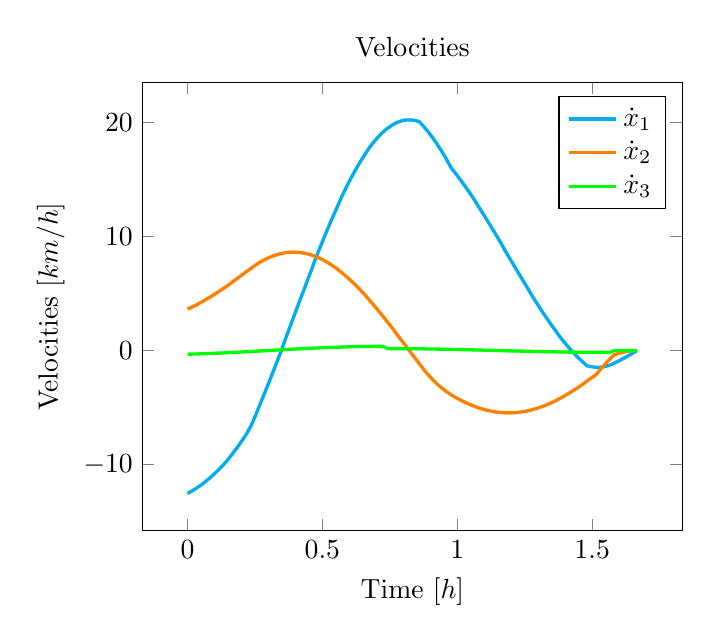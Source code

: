 \begin{tikzpicture}[]
\begin{axis}[legend pos = {north east}, ylabel = {Velocities $[km/h]$}, title = {Velocities}, xlabel = {Time $[h]$}]\addplot+ [no marks, cyan, very thick]coordinates {
(0.0, -12.519)
(0.017, -12.294)
(0.034, -12.044)
(0.051, -11.77)
(0.067, -11.467)
(0.084, -11.136)
(0.101, -10.775)
(0.118, -10.381)
(0.135, -9.955)
(0.152, -9.494)
(0.168, -8.999)
(0.185, -8.468)
(0.202, -7.9)
(0.219, -7.294)
(0.236, -6.559)
(0.253, -5.645)
(0.269, -4.697)
(0.286, -3.721)
(0.303, -2.719)
(0.32, -1.696)
(0.337, -0.656)
(0.354, 0.398)
(0.37, 1.462)
(0.387, 2.531)
(0.404, 3.601)
(0.421, 4.668)
(0.438, 5.729)
(0.455, 6.778)
(0.471, 7.812)
(0.488, 8.828)
(0.505, 9.821)
(0.522, 10.787)
(0.539, 11.722)
(0.556, 12.624)
(0.572, 13.489)
(0.589, 14.313)
(0.606, 15.094)
(0.623, 15.828)
(0.64, 16.512)
(0.657, 17.145)
(0.673, 17.723)
(0.69, 18.245)
(0.707, 18.708)
(0.724, 19.111)
(0.741, 19.452)
(0.758, 19.73)
(0.774, 19.944)
(0.791, 20.094)
(0.808, 20.178)
(0.825, 20.197)
(0.842, 20.15)
(0.859, 20.038)
(0.875, 19.625)
(0.892, 19.152)
(0.909, 18.622)
(0.926, 18.042)
(0.943, 17.415)
(0.96, 16.747)
(0.976, 16.043)
(0.993, 15.523)
(1.01, 14.999)
(1.027, 14.449)
(1.044, 13.875)
(1.061, 13.281)
(1.077, 12.667)
(1.094, 12.037)
(1.111, 11.393)
(1.128, 10.736)
(1.145, 10.071)
(1.162, 9.399)
(1.178, 8.723)
(1.195, 8.046)
(1.212, 7.37)
(1.229, 6.697)
(1.246, 6.03)
(1.263, 5.372)
(1.279, 4.726)
(1.296, 4.093)
(1.313, 3.476)
(1.33, 2.877)
(1.347, 2.299)
(1.364, 1.744)
(1.38, 1.213)
(1.397, 0.709)
(1.414, 0.234)
(1.431, -0.211)
(1.448, -0.624)
(1.465, -1.003)
(1.481, -1.348)
(1.498, -1.426)
(1.515, -1.467)
(1.532, -1.461)
(1.549, -1.396)
(1.566, -1.278)
(1.582, -1.109)
(1.599, -0.91)
(1.616, -0.696)
(1.633, -0.471)
(1.65, -0.238)
(1.667, -0.001)
};
\addlegendentry{$\dot{x}_1$}
\addplot+ [no marks, orange, very thick]coordinates {
(0.0, 3.626)
(0.017, 3.81)
(0.034, 4.009)
(0.051, 4.222)
(0.067, 4.448)
(0.084, 4.686)
(0.101, 4.936)
(0.118, 5.196)
(0.135, 5.465)
(0.152, 5.743)
(0.168, 6.028)
(0.185, 6.319)
(0.202, 6.615)
(0.219, 6.915)
(0.236, 7.212)
(0.253, 7.49)
(0.269, 7.739)
(0.286, 7.959)
(0.303, 8.148)
(0.32, 8.305)
(0.337, 8.431)
(0.354, 8.524)
(0.37, 8.585)
(0.387, 8.613)
(0.404, 8.608)
(0.421, 8.569)
(0.438, 8.498)
(0.455, 8.395)
(0.471, 8.26)
(0.488, 8.093)
(0.505, 7.895)
(0.522, 7.667)
(0.539, 7.41)
(0.556, 7.125)
(0.572, 6.812)
(0.589, 6.474)
(0.606, 6.111)
(0.623, 5.726)
(0.64, 5.318)
(0.657, 4.891)
(0.673, 4.445)
(0.69, 3.982)
(0.707, 3.505)
(0.724, 3.014)
(0.741, 2.512)
(0.758, 2.002)
(0.774, 1.483)
(0.791, 0.96)
(0.808, 0.433)
(0.825, -0.095)
(0.842, -0.622)
(0.859, -1.147)
(0.875, -1.652)
(0.892, -2.121)
(0.909, -2.553)
(0.926, -2.944)
(0.943, -3.295)
(0.96, -3.603)
(0.976, -3.868)
(0.993, -4.101)
(1.01, -4.317)
(1.027, -4.517)
(1.044, -4.699)
(1.061, -4.862)
(1.077, -5.007)
(1.094, -5.133)
(1.111, -5.239)
(1.128, -5.325)
(1.145, -5.391)
(1.162, -5.436)
(1.178, -5.461)
(1.195, -5.465)
(1.212, -5.448)
(1.229, -5.41)
(1.246, -5.352)
(1.263, -5.274)
(1.279, -5.176)
(1.296, -5.059)
(1.313, -4.923)
(1.33, -4.768)
(1.347, -4.596)
(1.364, -4.406)
(1.38, -4.201)
(1.397, -3.98)
(1.414, -3.744)
(1.431, -3.495)
(1.448, -3.233)
(1.465, -2.959)
(1.481, -2.675)
(1.498, -2.395)
(1.515, -2.094)
(1.532, -1.62)
(1.549, -1.169)
(1.566, -0.743)
(1.582, -0.379)
(1.599, -0.245)
(1.616, -0.14)
(1.633, -0.064)
(1.65, -0.017)
(1.667, -0.0)
};
\addlegendentry{$\dot{x}_2$}
\addplot+ [no marks, green, very thick]coordinates {
(0.0, -0.325)
(0.017, -0.314)
(0.034, -0.302)
(0.051, -0.29)
(0.067, -0.276)
(0.084, -0.26)
(0.101, -0.244)
(0.118, -0.227)
(0.135, -0.209)
(0.152, -0.191)
(0.168, -0.171)
(0.185, -0.151)
(0.202, -0.13)
(0.219, -0.109)
(0.236, -0.088)
(0.253, -0.066)
(0.269, -0.043)
(0.286, -0.021)
(0.303, 0.001)
(0.32, 0.024)
(0.337, 0.046)
(0.354, 0.068)
(0.37, 0.09)
(0.387, 0.112)
(0.404, 0.133)
(0.421, 0.154)
(0.438, 0.174)
(0.455, 0.193)
(0.471, 0.212)
(0.488, 0.23)
(0.505, 0.247)
(0.522, 0.263)
(0.539, 0.278)
(0.556, 0.291)
(0.572, 0.304)
(0.589, 0.316)
(0.606, 0.326)
(0.623, 0.335)
(0.64, 0.343)
(0.657, 0.349)
(0.673, 0.355)
(0.69, 0.358)
(0.707, 0.361)
(0.724, 0.362)
(0.741, 0.168)
(0.758, 0.166)
(0.774, 0.165)
(0.791, 0.162)
(0.808, 0.159)
(0.825, 0.156)
(0.842, 0.152)
(0.859, 0.147)
(0.875, 0.142)
(0.892, 0.136)
(0.909, 0.129)
(0.926, 0.122)
(0.943, 0.115)
(0.96, 0.107)
(0.976, 0.099)
(0.993, 0.09)
(1.01, 0.081)
(1.027, 0.072)
(1.044, 0.062)
(1.061, 0.053)
(1.077, 0.043)
(1.094, 0.032)
(1.111, 0.022)
(1.128, 0.012)
(1.145, 0.001)
(1.162, -0.009)
(1.178, -0.02)
(1.195, -0.03)
(1.212, -0.04)
(1.229, -0.05)
(1.246, -0.06)
(1.263, -0.07)
(1.279, -0.079)
(1.296, -0.088)
(1.313, -0.097)
(1.33, -0.105)
(1.347, -0.113)
(1.364, -0.121)
(1.38, -0.128)
(1.397, -0.134)
(1.414, -0.14)
(1.431, -0.146)
(1.448, -0.151)
(1.465, -0.155)
(1.481, -0.159)
(1.498, -0.162)
(1.515, -0.164)
(1.532, -0.166)
(1.549, -0.168)
(1.566, -0.168)
(1.582, -0.001)
(1.599, -0.001)
(1.616, -0.001)
(1.633, -0.0)
(1.65, -0.0)
(1.667, -0.0)
};
\addlegendentry{$\dot{x}_3$}
\end{axis}

\end{tikzpicture}
